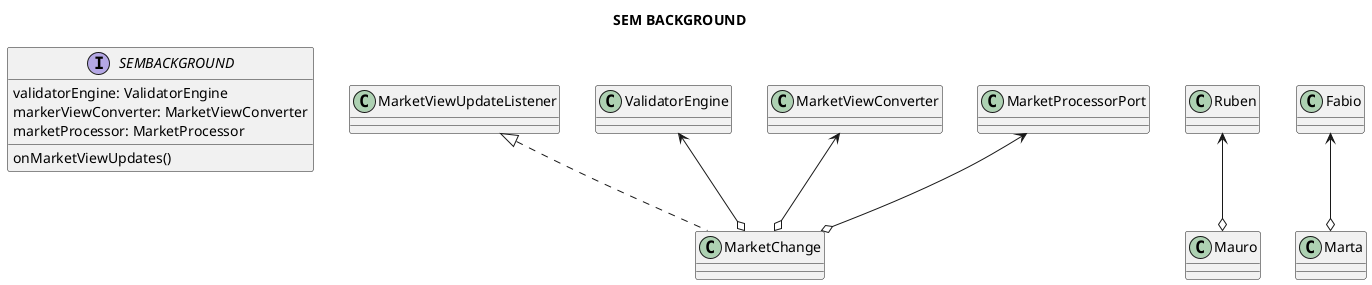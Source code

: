 @startuml

title SEM BACKGROUND

class SEMBACKGROUND{
validatorEngine: ValidatorEngine
markerViewConverter: MarketViewConverter
marketProcessor: MarketProcessor
}

interface SEMBACKGROUND{
onMarketViewUpdates()
}

interface SEMBACKGROUND{
}

MarketViewUpdateListener <|.. MarketChange
ValidatorEngine <--o MarketChange
MarketViewConverter <--o MarketChange
MarketProcessorPort <--o MarketChange
Ruben <--o Mauro
Fabio <--o Marta

@enduml